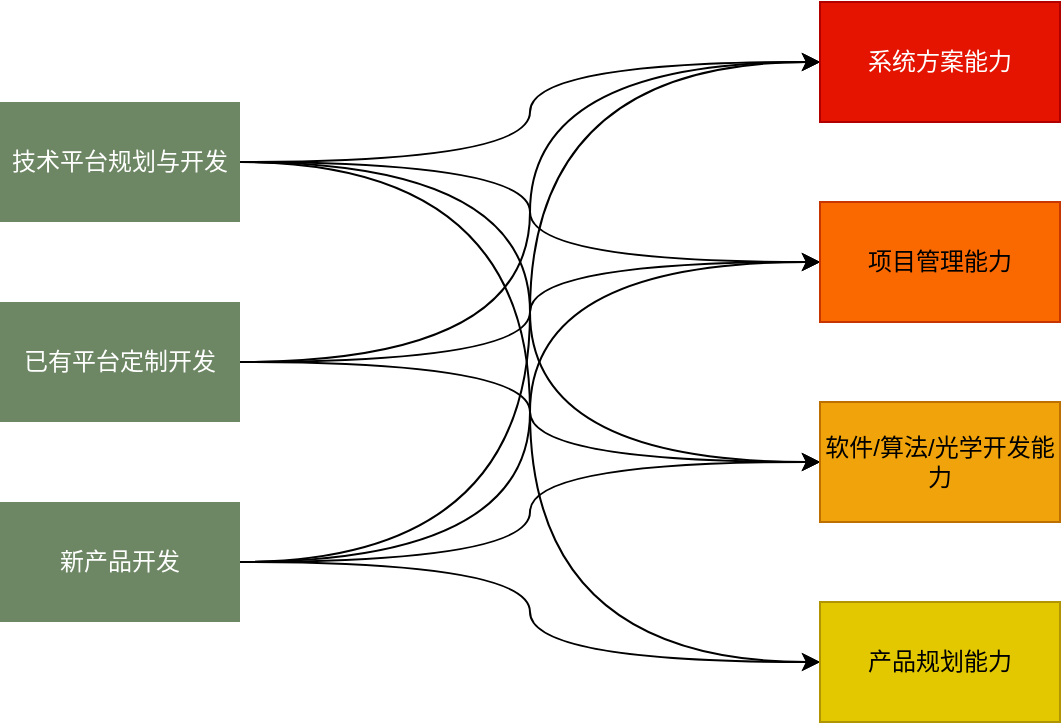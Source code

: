 <mxfile version="21.2.1" type="github">
  <diagram name="第 1 页" id="JSrbW4UyUgXdCEX1WXYo">
    <mxGraphModel dx="1252" dy="724" grid="1" gridSize="10" guides="1" tooltips="1" connect="1" arrows="1" fold="1" page="1" pageScale="1" pageWidth="827" pageHeight="1169" math="0" shadow="0">
      <root>
        <mxCell id="0" />
        <mxCell id="1" parent="0" />
        <mxCell id="l0r-FHUQmkjrt5_u1VNZ-15" style="edgeStyle=orthogonalEdgeStyle;curved=1;rounded=0;orthogonalLoop=1;jettySize=auto;html=1;exitX=1;exitY=0.5;exitDx=0;exitDy=0;entryX=0;entryY=0.5;entryDx=0;entryDy=0;" edge="1" parent="1" source="l0r-FHUQmkjrt5_u1VNZ-1" target="l0r-FHUQmkjrt5_u1VNZ-5">
          <mxGeometry relative="1" as="geometry" />
        </mxCell>
        <mxCell id="l0r-FHUQmkjrt5_u1VNZ-21" style="edgeStyle=orthogonalEdgeStyle;curved=1;rounded=0;orthogonalLoop=1;jettySize=auto;html=1;exitX=1;exitY=0.5;exitDx=0;exitDy=0;entryX=0;entryY=0.5;entryDx=0;entryDy=0;" edge="1" parent="1" source="l0r-FHUQmkjrt5_u1VNZ-1" target="l0r-FHUQmkjrt5_u1VNZ-6">
          <mxGeometry relative="1" as="geometry" />
        </mxCell>
        <mxCell id="l0r-FHUQmkjrt5_u1VNZ-23" style="edgeStyle=orthogonalEdgeStyle;curved=1;rounded=0;orthogonalLoop=1;jettySize=auto;html=1;exitX=1;exitY=0.5;exitDx=0;exitDy=0;entryX=0;entryY=0.5;entryDx=0;entryDy=0;" edge="1" parent="1" source="l0r-FHUQmkjrt5_u1VNZ-1" target="l0r-FHUQmkjrt5_u1VNZ-8">
          <mxGeometry relative="1" as="geometry" />
        </mxCell>
        <mxCell id="l0r-FHUQmkjrt5_u1VNZ-1" value="已有平台定制开发" style="rounded=0;whiteSpace=wrap;html=1;fillColor=#6d8764;strokeColor=none;fontColor=#ffffff;" vertex="1" parent="1">
          <mxGeometry x="160" y="240" width="120" height="60" as="geometry" />
        </mxCell>
        <mxCell id="l0r-FHUQmkjrt5_u1VNZ-25" style="edgeStyle=orthogonalEdgeStyle;curved=1;rounded=0;orthogonalLoop=1;jettySize=auto;html=1;exitX=1;exitY=0.5;exitDx=0;exitDy=0;entryX=0;entryY=0.5;entryDx=0;entryDy=0;" edge="1" parent="1" source="l0r-FHUQmkjrt5_u1VNZ-2" target="l0r-FHUQmkjrt5_u1VNZ-9">
          <mxGeometry relative="1" as="geometry" />
        </mxCell>
        <mxCell id="l0r-FHUQmkjrt5_u1VNZ-26" style="edgeStyle=orthogonalEdgeStyle;curved=1;rounded=0;orthogonalLoop=1;jettySize=auto;html=1;exitX=1;exitY=0.5;exitDx=0;exitDy=0;entryX=0;entryY=0.5;entryDx=0;entryDy=0;" edge="1" parent="1" source="l0r-FHUQmkjrt5_u1VNZ-2" target="l0r-FHUQmkjrt5_u1VNZ-5">
          <mxGeometry relative="1" as="geometry" />
        </mxCell>
        <mxCell id="l0r-FHUQmkjrt5_u1VNZ-29" style="edgeStyle=orthogonalEdgeStyle;curved=1;rounded=0;orthogonalLoop=1;jettySize=auto;html=1;exitX=1;exitY=0.5;exitDx=0;exitDy=0;entryX=0;entryY=0.5;entryDx=0;entryDy=0;" edge="1" parent="1" source="l0r-FHUQmkjrt5_u1VNZ-2" target="l0r-FHUQmkjrt5_u1VNZ-6">
          <mxGeometry relative="1" as="geometry" />
        </mxCell>
        <mxCell id="l0r-FHUQmkjrt5_u1VNZ-30" style="edgeStyle=orthogonalEdgeStyle;curved=1;rounded=0;orthogonalLoop=1;jettySize=auto;html=1;exitX=1;exitY=0.5;exitDx=0;exitDy=0;entryX=0;entryY=0.5;entryDx=0;entryDy=0;" edge="1" parent="1" source="l0r-FHUQmkjrt5_u1VNZ-2" target="l0r-FHUQmkjrt5_u1VNZ-8">
          <mxGeometry relative="1" as="geometry" />
        </mxCell>
        <mxCell id="l0r-FHUQmkjrt5_u1VNZ-2" value="技术平台规划与开发" style="rounded=0;whiteSpace=wrap;html=1;fillColor=#6d8764;strokeColor=none;fontColor=#ffffff;" vertex="1" parent="1">
          <mxGeometry x="160" y="140" width="120" height="60" as="geometry" />
        </mxCell>
        <mxCell id="l0r-FHUQmkjrt5_u1VNZ-17" style="edgeStyle=orthogonalEdgeStyle;curved=1;rounded=0;orthogonalLoop=1;jettySize=auto;html=1;exitX=1;exitY=0.5;exitDx=0;exitDy=0;entryX=0;entryY=0.5;entryDx=0;entryDy=0;" edge="1" parent="1" source="l0r-FHUQmkjrt5_u1VNZ-3" target="l0r-FHUQmkjrt5_u1VNZ-5">
          <mxGeometry relative="1" as="geometry" />
        </mxCell>
        <mxCell id="l0r-FHUQmkjrt5_u1VNZ-18" style="edgeStyle=orthogonalEdgeStyle;curved=1;rounded=0;orthogonalLoop=1;jettySize=auto;html=1;exitX=1;exitY=0.5;exitDx=0;exitDy=0;entryX=0;entryY=0.5;entryDx=0;entryDy=0;" edge="1" parent="1" source="l0r-FHUQmkjrt5_u1VNZ-3" target="l0r-FHUQmkjrt5_u1VNZ-6">
          <mxGeometry relative="1" as="geometry" />
        </mxCell>
        <mxCell id="l0r-FHUQmkjrt5_u1VNZ-20" style="edgeStyle=orthogonalEdgeStyle;curved=1;rounded=0;orthogonalLoop=1;jettySize=auto;html=1;exitX=1;exitY=0.5;exitDx=0;exitDy=0;entryX=0;entryY=0.5;entryDx=0;entryDy=0;" edge="1" parent="1" source="l0r-FHUQmkjrt5_u1VNZ-3" target="l0r-FHUQmkjrt5_u1VNZ-8">
          <mxGeometry relative="1" as="geometry" />
        </mxCell>
        <mxCell id="l0r-FHUQmkjrt5_u1VNZ-24" style="edgeStyle=orthogonalEdgeStyle;curved=1;rounded=0;orthogonalLoop=1;jettySize=auto;html=1;exitX=1;exitY=0.5;exitDx=0;exitDy=0;entryX=0;entryY=0.5;entryDx=0;entryDy=0;" edge="1" parent="1" source="l0r-FHUQmkjrt5_u1VNZ-3" target="l0r-FHUQmkjrt5_u1VNZ-9">
          <mxGeometry relative="1" as="geometry" />
        </mxCell>
        <mxCell id="l0r-FHUQmkjrt5_u1VNZ-3" value="新产品开发" style="rounded=0;whiteSpace=wrap;html=1;fillColor=#6d8764;strokeColor=none;fontColor=#ffffff;" vertex="1" parent="1">
          <mxGeometry x="160" y="340" width="120" height="60" as="geometry" />
        </mxCell>
        <mxCell id="l0r-FHUQmkjrt5_u1VNZ-5" value="系统方案能力" style="rounded=0;whiteSpace=wrap;html=1;fillColor=#e51400;strokeColor=#B20000;fontColor=#ffffff;" vertex="1" parent="1">
          <mxGeometry x="570" y="90" width="120" height="60" as="geometry" />
        </mxCell>
        <mxCell id="l0r-FHUQmkjrt5_u1VNZ-6" value="软件/算法/光学开发能力" style="rounded=0;whiteSpace=wrap;html=1;fillColor=#f0a30a;strokeColor=#BD7000;fontColor=#000000;" vertex="1" parent="1">
          <mxGeometry x="570" y="290" width="120" height="60" as="geometry" />
        </mxCell>
        <mxCell id="l0r-FHUQmkjrt5_u1VNZ-8" value="项目管理能力" style="rounded=0;whiteSpace=wrap;html=1;fillColor=#fa6800;strokeColor=#C73500;fontColor=#000000;" vertex="1" parent="1">
          <mxGeometry x="570" y="190" width="120" height="60" as="geometry" />
        </mxCell>
        <mxCell id="l0r-FHUQmkjrt5_u1VNZ-9" value="产品规划能力" style="rounded=0;whiteSpace=wrap;html=1;fillColor=#e3c800;strokeColor=#B09500;fontColor=#000000;" vertex="1" parent="1">
          <mxGeometry x="570" y="390" width="120" height="60" as="geometry" />
        </mxCell>
      </root>
    </mxGraphModel>
  </diagram>
</mxfile>

